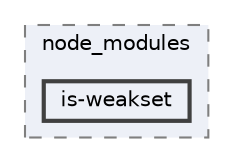 digraph "pkiclassroomrescheduler/src/main/frontend/node_modules/is-weakset"
{
 // LATEX_PDF_SIZE
  bgcolor="transparent";
  edge [fontname=Helvetica,fontsize=10,labelfontname=Helvetica,labelfontsize=10];
  node [fontname=Helvetica,fontsize=10,shape=box,height=0.2,width=0.4];
  compound=true
  subgraph clusterdir_72953eda66ccb3a2722c28e1c3e6c23b {
    graph [ bgcolor="#edf0f7", pencolor="grey50", label="node_modules", fontname=Helvetica,fontsize=10 style="filled,dashed", URL="dir_72953eda66ccb3a2722c28e1c3e6c23b.html",tooltip=""]
  dir_53679f36416edf94e020d5c38080b760 [label="is-weakset", fillcolor="#edf0f7", color="grey25", style="filled,bold", URL="dir_53679f36416edf94e020d5c38080b760.html",tooltip=""];
  }
}
